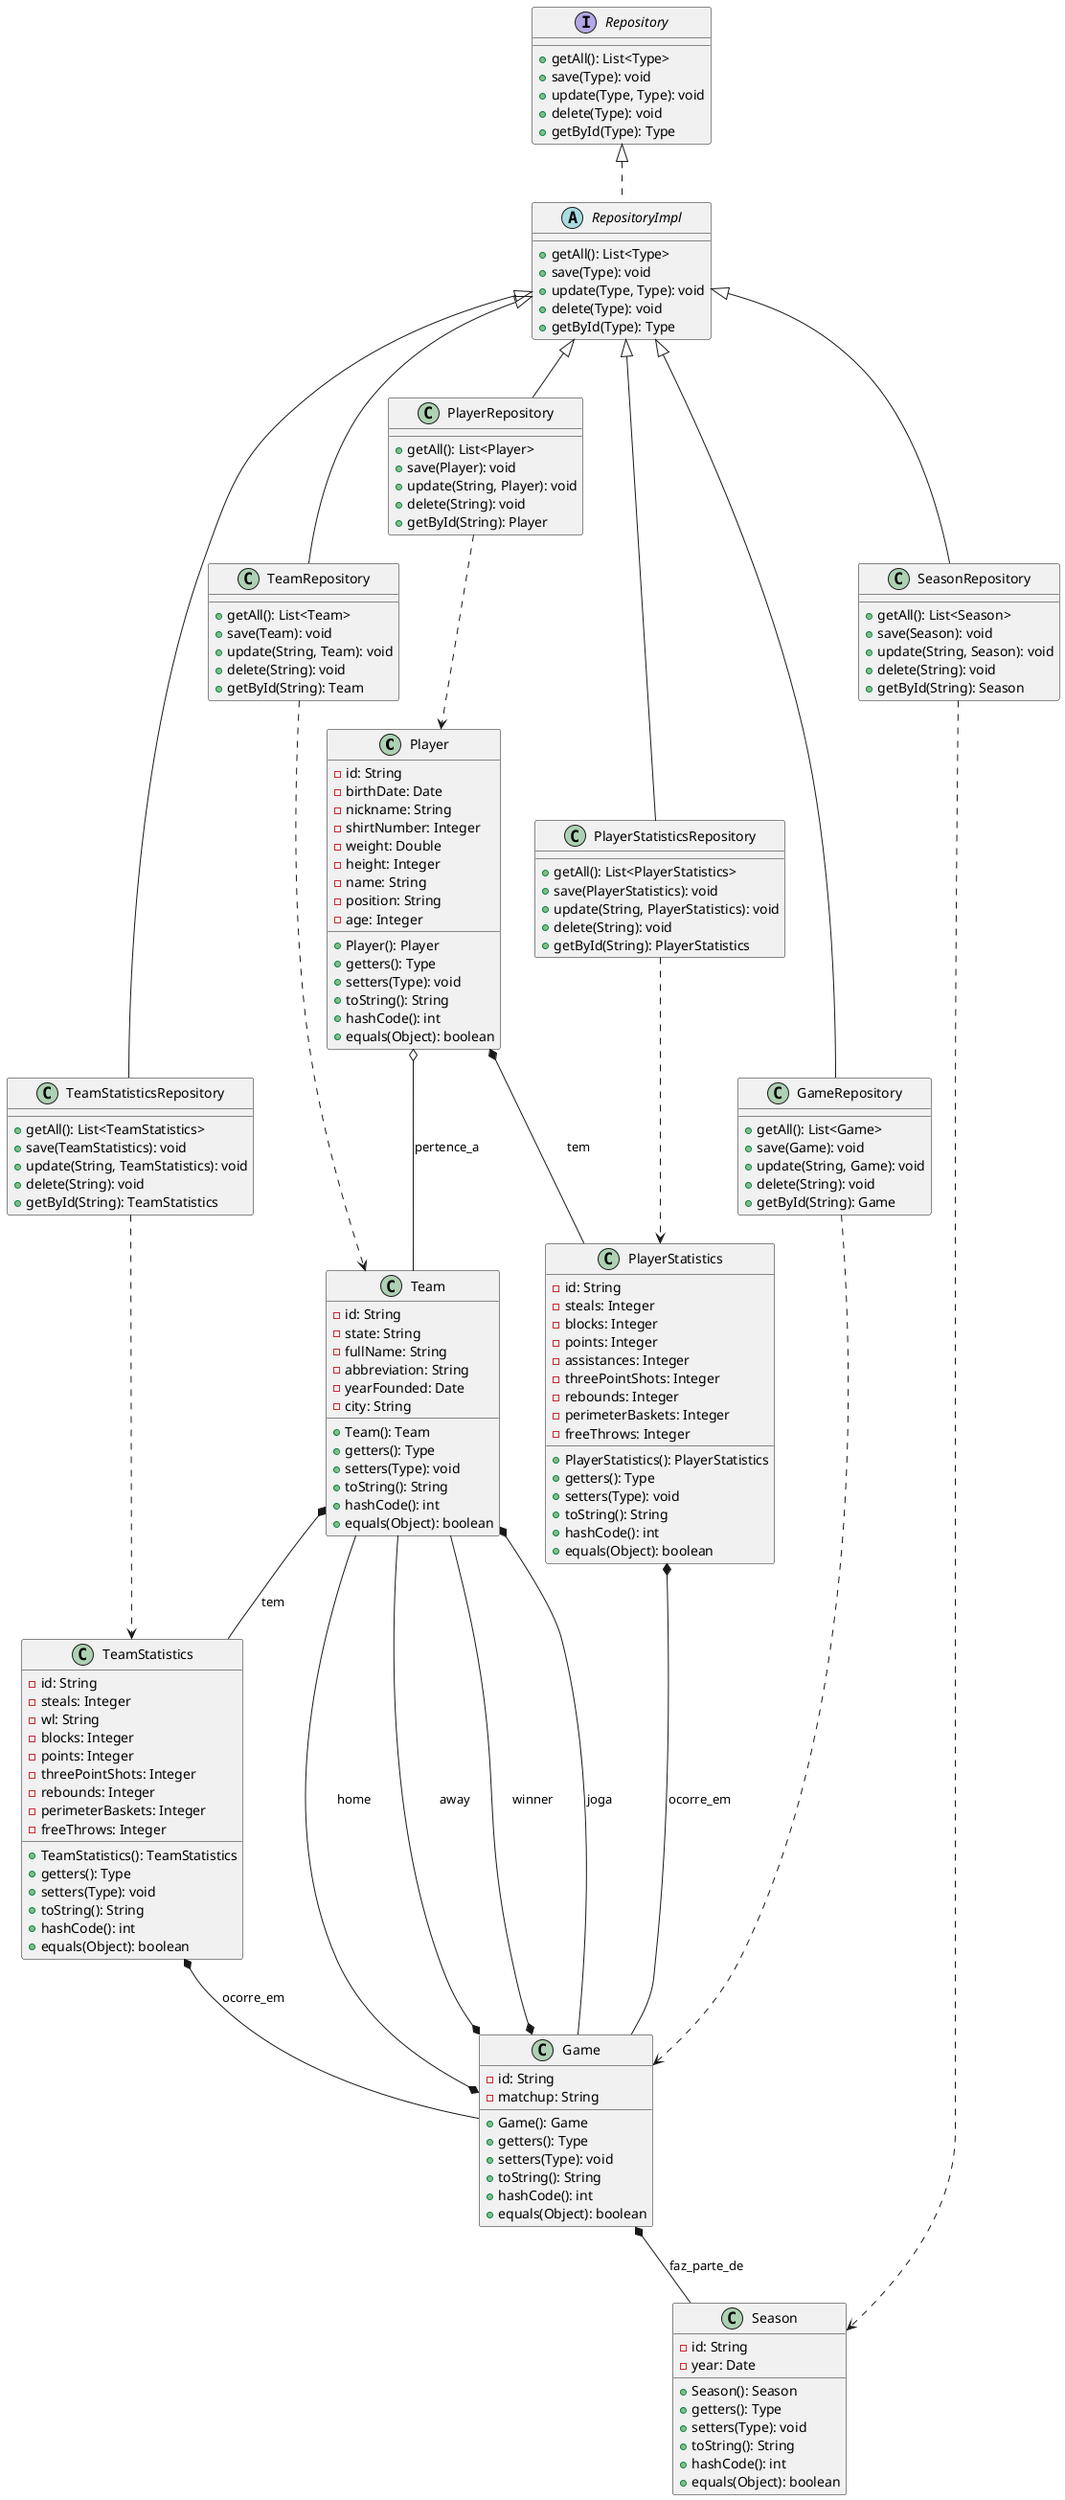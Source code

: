 @startuml
class Player {
    - id: String
    - birthDate: Date
    - nickname: String
    - shirtNumber: Integer
    - weight: Double
    - height: Integer
    - name: String
    - position: String
    - age: Integer

    + Player(): Player
    + getters(): Type
    + setters(Type): void
    + toString(): String
    + hashCode(): int
    + equals(Object): boolean
}

class Team {
    - id: String
    - state: String
    - fullName: String
    - abbreviation: String
    - yearFounded: Date
    - city: String

    + Team(): Team
    + getters(): Type
    + setters(Type): void
    + toString(): String
    + hashCode(): int
    + equals(Object): boolean
}

class Game {
    - id: String
    - matchup: String

    + Game(): Game
    + getters(): Type
    + setters(Type): void
    + toString(): String
    + hashCode(): int
    + equals(Object): boolean
}

class Season {
    - id: String
    - year: Date

    + Season(): Season
    + getters(): Type
    + setters(Type): void
    + toString(): String
    + hashCode(): int
    + equals(Object): boolean
}

class PlayerStatistics {
    - id: String
    - steals: Integer
    - blocks: Integer
    - points: Integer
    - assistances: Integer
    - threePointShots: Integer
    - rebounds: Integer
    - perimeterBaskets: Integer
    - freeThrows: Integer

    + PlayerStatistics(): PlayerStatistics
    + getters(): Type
    + setters(Type): void
    + toString(): String
    + hashCode(): int
    + equals(Object): boolean
}

class TeamStatistics {
    - id: String
    - steals: Integer
    - wl: String
    - blocks: Integer
    - points: Integer
    - threePointShots: Integer
    - rebounds: Integer
    - perimeterBaskets: Integer
    - freeThrows: Integer

    + TeamStatistics(): TeamStatistics
    + getters(): Type
    + setters(Type): void
    + toString(): String
    + hashCode(): int
    + equals(Object): boolean
}

interface Repository {
    + getAll(): List<Type>
    + save(Type): void
    + update(Type, Type): void
    + delete(Type): void
    + getById(Type): Type
}

abstract RepositoryImpl {
    + getAll(): List<Type>
    + save(Type): void
    + update(Type, Type): void
    + delete(Type): void
    + getById(Type): Type
}

class PlayerRepository {
    + getAll(): List<Player>
    + save(Player): void
    + update(String, Player): void
    + delete(String): void
    + getById(String): Player
}

class TeamRepository {
    + getAll(): List<Team>
    + save(Team): void
    + update(String, Team): void
    + delete(String): void
    + getById(String): Team
}

class GameRepository {
    + getAll(): List<Game>
    + save(Game): void
    + update(String, Game): void
    + delete(String): void
    + getById(String): Game
}

class SeasonRepository {
    + getAll(): List<Season>
    + save(Season): void
    + update(String, Season): void
    + delete(String): void
    + getById(String): Season
}

class PlayerStatisticsRepository {
    + getAll(): List<PlayerStatistics>
    + save(PlayerStatistics): void
    + update(String, PlayerStatistics): void
    + delete(String): void
    + getById(String): PlayerStatistics
}

class TeamStatisticsRepository {
    + getAll(): List<TeamStatistics>
    + save(TeamStatistics): void
    + update(String, TeamStatistics): void
    + delete(String): void
    + getById(String): TeamStatistics
}

Repository <|.. RepositoryImpl
RepositoryImpl <|-- PlayerRepository
RepositoryImpl <|-- TeamRepository
RepositoryImpl <|-- GameRepository
RepositoryImpl <|-- SeasonRepository
RepositoryImpl <|-- PlayerStatisticsRepository
RepositoryImpl <|-- TeamStatisticsRepository

PlayerRepository ..> Player
TeamRepository ..> Team
GameRepository ..> Game
SeasonRepository ..> Season
PlayerStatisticsRepository ..> PlayerStatistics
TeamStatisticsRepository ..> TeamStatistics

Player o-- Team : pertence_a
Team *-- TeamStatistics : tem
Team *-- Game : joga
Player *-- PlayerStatistics : tem
PlayerStatistics *-- Game : ocorre_em
TeamStatistics *-- Game : ocorre_em
Game *-- Team : home
Game *-- Team : away
Game *-- Team : winner
Game *-- Season : faz_parte_de
@enduml
